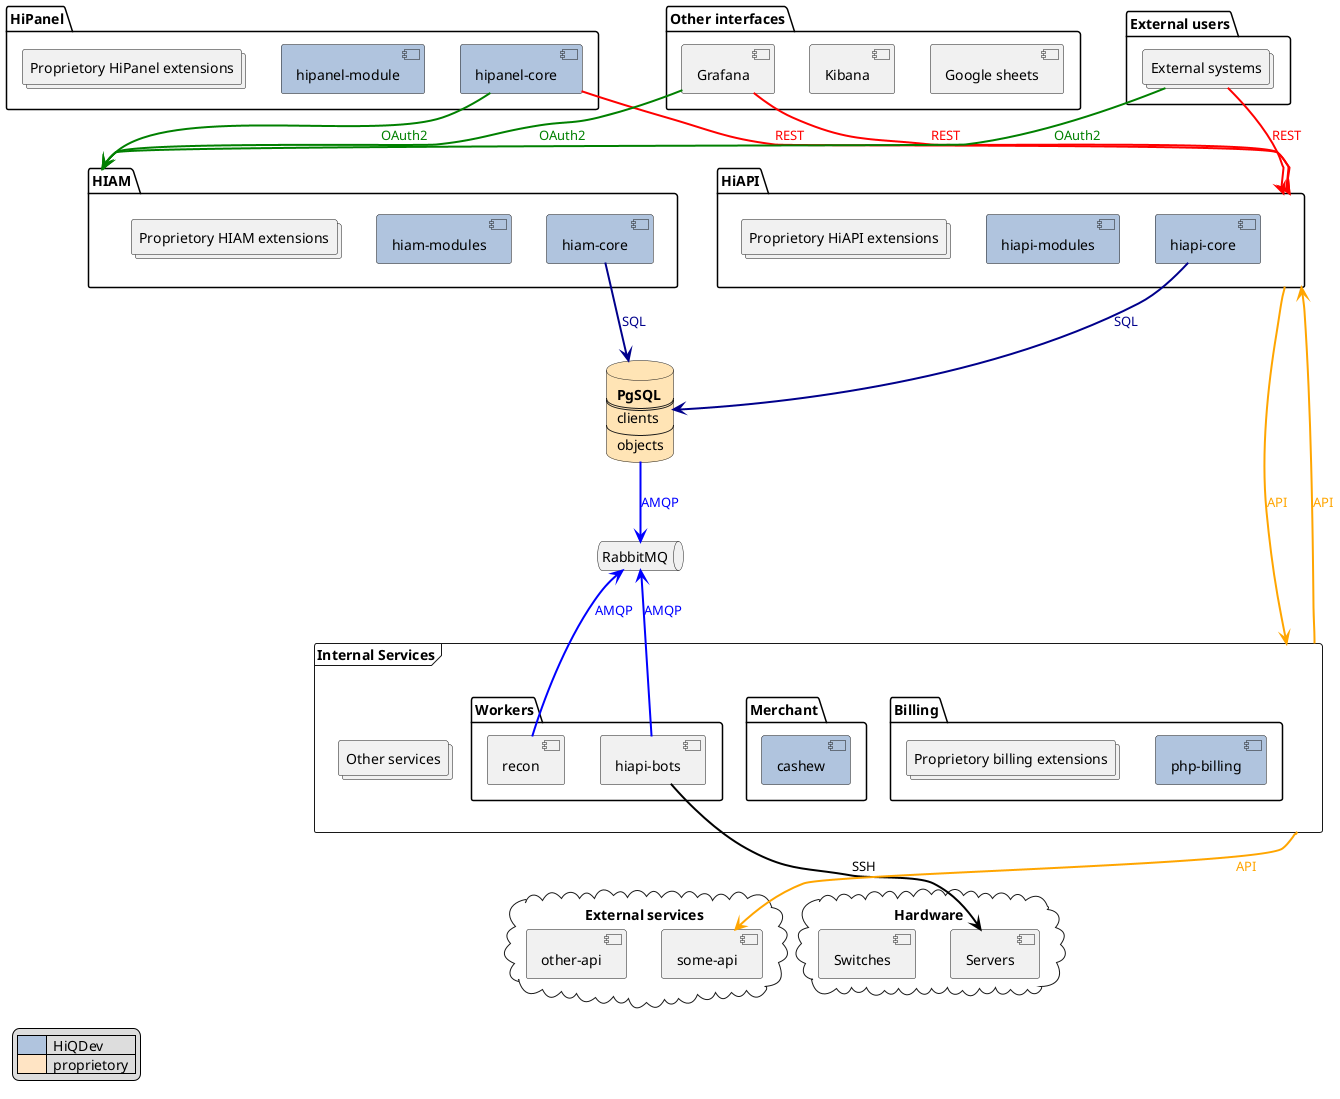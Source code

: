 @startuml

legend left
    |<#lightsteelblue>|  HiQDev  |
	|<#bisque>        |  proprietory  |
endlegend

!define OpenSource(name,desc) component name as "desc" #lightsteelblue
!define Proprietory(name,desc) component name as "desc"

!define OAuth2(src,dst) src -[thickness=2]-> dst #green;text:green : OAuth2
!define REST(src,dst) src -[thickness=2]-> dst #red;text:red : REST
!define AMQP(src,dst,dir='') src -dir-> dst #blue;text:blue;line.bold : AMQP
!define SQL(src,dst,dir='') src -dir-> dst #darkblue;text:darkblue;line.bold : SQL
!define API(src,dst,dir='') src -dir-> dst #orange;text:orange;line.bold : API
!define SSH(src,dst,dir='') src -dir-> dst #black;text:black;line.bold : SSH

package "HiPanel" {
    OpenSource([hipanel-core], "hipanel-core")
    OpenSource([hipanel-modules], "hipanel-module")
    collections "Proprietory HiPanel extensions"
}

package "External users" {
    collections externalSystems as "External systems"
}

package "Other interfaces" {
    Proprietory(gsheets, "Google sheets")
    Proprietory(kibana, "Kibana")
    Proprietory(grafana, "Grafana")
}

package "HiAPI" {
    OpenSource([hiapi-core], "hiapi-core")
    OpenSource([hiapi-modules], "hiapi-modules")
    collections "Proprietory HiAPI extensions"
}

package "HIAM" {
    OpenSource([hiam-core], "hiam-core")
    OpenSource([hiam-modules], "hiam-modules")
    collections "Proprietory HIAM extensions"
}

frame internalServices as "Internal Services" {
    package "Billing" {
        OpenSource([php-billing], "php-billing")
        collections "Proprietory billing extensions"
    }
    package "Merchant" {
        OpenSource(cashew, cashew)
    }
    package "Workers" {
        [recon]
        [hiapi-bots]
    }
    collections "Other services"
}

database DataBase [
    <b>PgSQL</b>
    ====
    clients
    ----
    objects
]

queue "RabbitMQ" {
}


cloud "External services" {
    [some-api]
    [other-api]
}

cloud "Hardware" {
    [Servers]
    [Switches]
}

REST(externalSystems, HiAPI)
REST([hipanel-core], HiAPI)
REST(grafana, HiAPI)

OAuth2(externalSystems, HIAM)
OAuth2([hipanel-core], HIAM)
OAuth2(grafana, HIAM)

SQL([hiapi-core], DataBase)
SQL([hiam-core], DataBase)

AMQP([DataBase], RabbitMQ, down)
AMQP([hiapi-bots], RabbitMQ, up)
AMQP([recon], RabbitMQ, up)

SSH([hiapi-bots], [Servers])

API(internalServices, [some-api])
API("HiAPI", internalServices)
API(internalServices, "HiAPI")

skinparam database {
    backgroundColor Moccasin
}

@enduml
